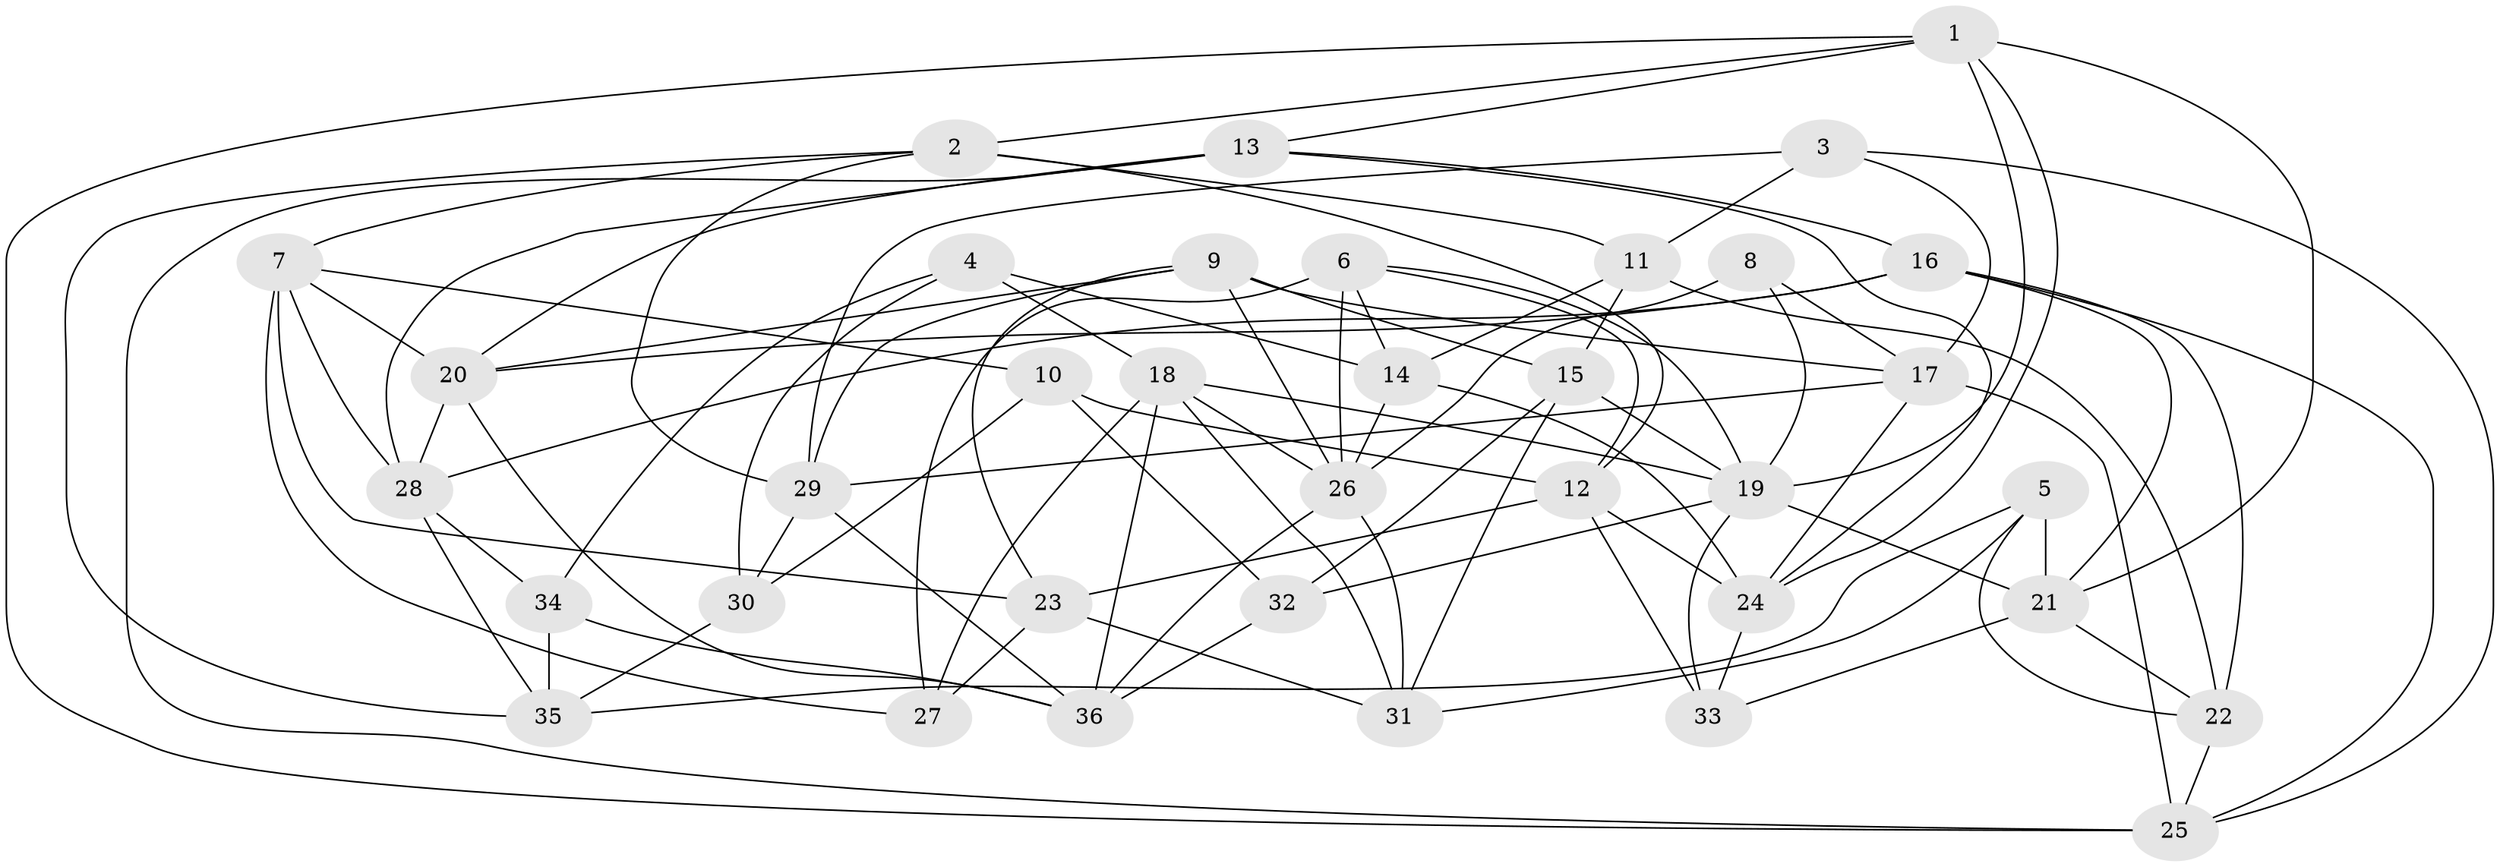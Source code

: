 // original degree distribution, {4: 1.0}
// Generated by graph-tools (version 1.1) at 2025/03/03/09/25 03:03:09]
// undirected, 36 vertices, 95 edges
graph export_dot {
graph [start="1"]
  node [color=gray90,style=filled];
  1;
  2;
  3;
  4;
  5;
  6;
  7;
  8;
  9;
  10;
  11;
  12;
  13;
  14;
  15;
  16;
  17;
  18;
  19;
  20;
  21;
  22;
  23;
  24;
  25;
  26;
  27;
  28;
  29;
  30;
  31;
  32;
  33;
  34;
  35;
  36;
  1 -- 2 [weight=1.0];
  1 -- 13 [weight=1.0];
  1 -- 19 [weight=1.0];
  1 -- 21 [weight=1.0];
  1 -- 24 [weight=1.0];
  1 -- 25 [weight=1.0];
  2 -- 7 [weight=1.0];
  2 -- 11 [weight=1.0];
  2 -- 12 [weight=1.0];
  2 -- 29 [weight=1.0];
  2 -- 35 [weight=1.0];
  3 -- 11 [weight=1.0];
  3 -- 17 [weight=1.0];
  3 -- 25 [weight=1.0];
  3 -- 29 [weight=1.0];
  4 -- 14 [weight=1.0];
  4 -- 18 [weight=1.0];
  4 -- 30 [weight=1.0];
  4 -- 34 [weight=1.0];
  5 -- 21 [weight=1.0];
  5 -- 22 [weight=1.0];
  5 -- 31 [weight=1.0];
  5 -- 35 [weight=1.0];
  6 -- 12 [weight=1.0];
  6 -- 14 [weight=2.0];
  6 -- 19 [weight=1.0];
  6 -- 26 [weight=3.0];
  6 -- 27 [weight=1.0];
  7 -- 10 [weight=1.0];
  7 -- 20 [weight=1.0];
  7 -- 23 [weight=1.0];
  7 -- 27 [weight=1.0];
  7 -- 28 [weight=1.0];
  8 -- 17 [weight=1.0];
  8 -- 19 [weight=1.0];
  8 -- 26 [weight=2.0];
  9 -- 15 [weight=1.0];
  9 -- 17 [weight=1.0];
  9 -- 20 [weight=1.0];
  9 -- 23 [weight=1.0];
  9 -- 26 [weight=1.0];
  9 -- 29 [weight=1.0];
  10 -- 12 [weight=1.0];
  10 -- 30 [weight=2.0];
  10 -- 32 [weight=2.0];
  11 -- 14 [weight=1.0];
  11 -- 15 [weight=1.0];
  11 -- 22 [weight=2.0];
  12 -- 23 [weight=1.0];
  12 -- 24 [weight=1.0];
  12 -- 33 [weight=1.0];
  13 -- 16 [weight=1.0];
  13 -- 20 [weight=1.0];
  13 -- 24 [weight=1.0];
  13 -- 25 [weight=1.0];
  13 -- 28 [weight=1.0];
  14 -- 24 [weight=1.0];
  14 -- 26 [weight=1.0];
  15 -- 19 [weight=1.0];
  15 -- 31 [weight=1.0];
  15 -- 32 [weight=2.0];
  16 -- 20 [weight=1.0];
  16 -- 21 [weight=1.0];
  16 -- 22 [weight=1.0];
  16 -- 25 [weight=1.0];
  16 -- 28 [weight=1.0];
  17 -- 24 [weight=1.0];
  17 -- 25 [weight=1.0];
  17 -- 29 [weight=1.0];
  18 -- 19 [weight=1.0];
  18 -- 26 [weight=1.0];
  18 -- 27 [weight=1.0];
  18 -- 31 [weight=1.0];
  18 -- 36 [weight=1.0];
  19 -- 21 [weight=1.0];
  19 -- 32 [weight=1.0];
  19 -- 33 [weight=1.0];
  20 -- 28 [weight=1.0];
  20 -- 36 [weight=1.0];
  21 -- 22 [weight=1.0];
  21 -- 33 [weight=1.0];
  22 -- 25 [weight=1.0];
  23 -- 27 [weight=1.0];
  23 -- 31 [weight=2.0];
  24 -- 33 [weight=1.0];
  26 -- 31 [weight=1.0];
  26 -- 36 [weight=1.0];
  28 -- 34 [weight=1.0];
  28 -- 35 [weight=1.0];
  29 -- 30 [weight=1.0];
  29 -- 36 [weight=1.0];
  30 -- 35 [weight=2.0];
  32 -- 36 [weight=1.0];
  34 -- 35 [weight=3.0];
  34 -- 36 [weight=1.0];
}
